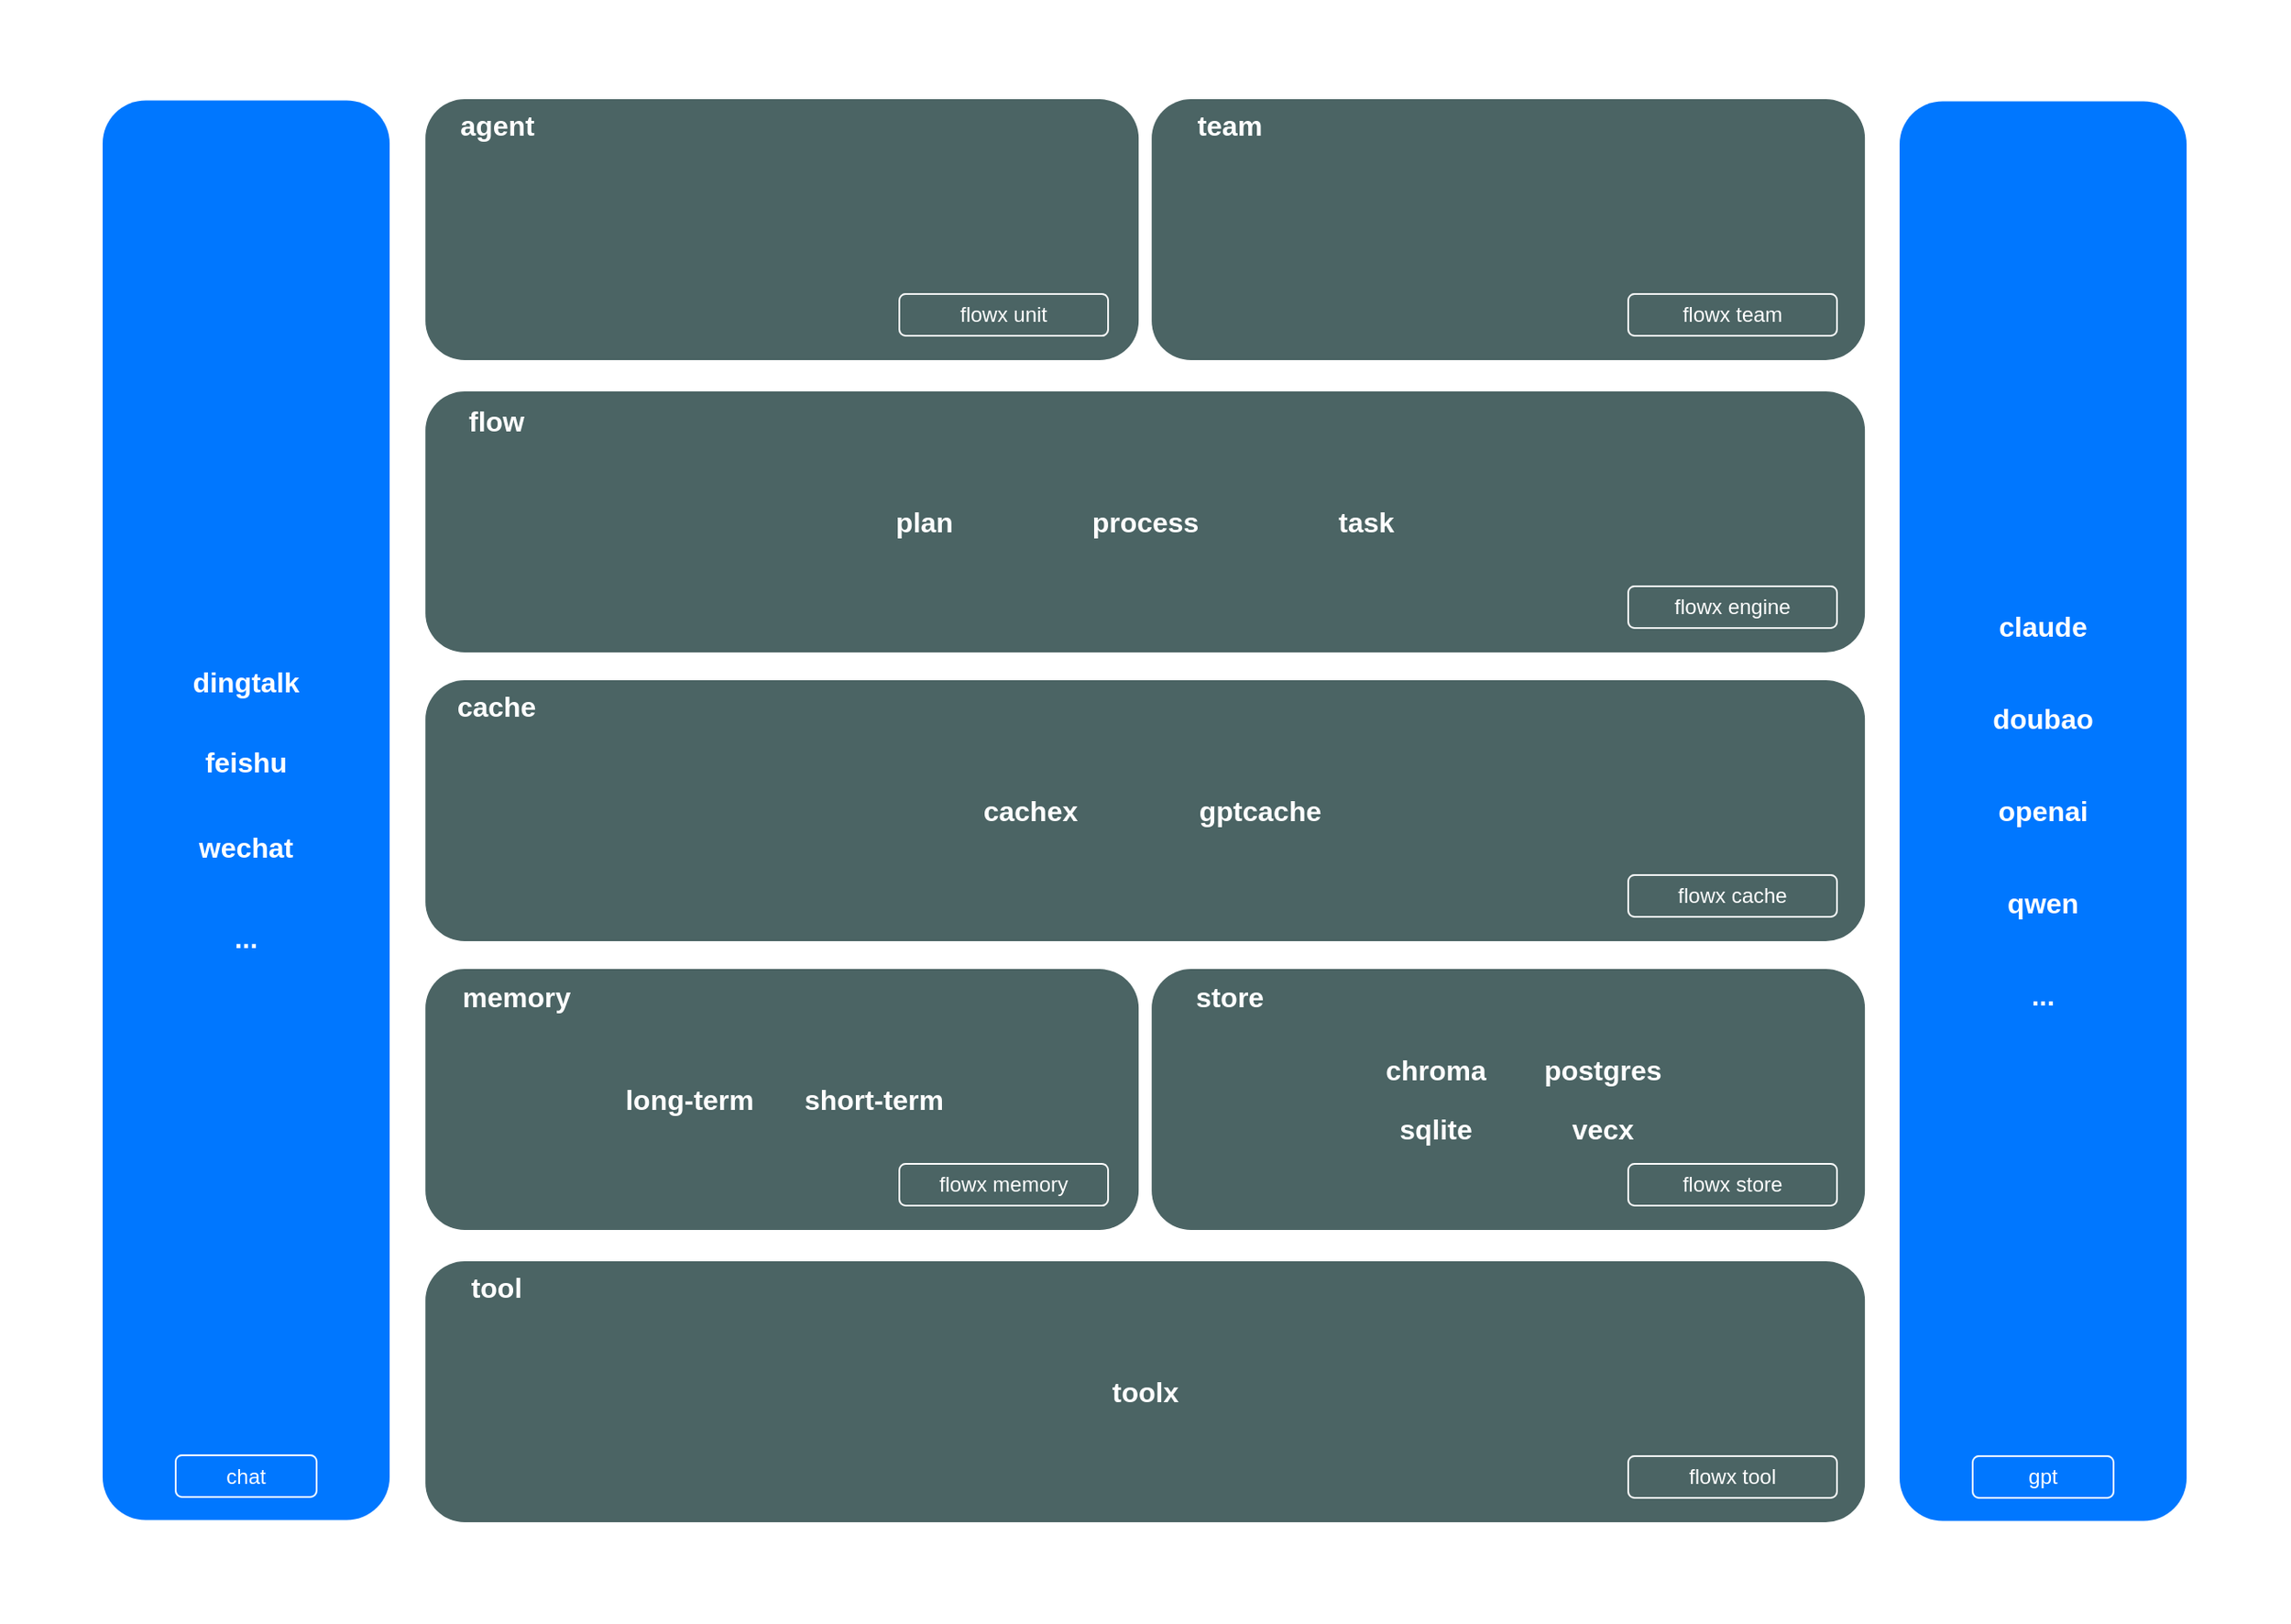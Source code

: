 <mxfile scale="2" border="0">
    <diagram id="8_WlqVr0ZAdrVBBNUXE_" name="Page-1">
        <mxGraphModel dx="1430" dy="4081" grid="0" gridSize="10" guides="1" tooltips="1" connect="1" arrows="1" fold="1" page="1" pageScale="1" pageWidth="827" pageHeight="1169" math="0" shadow="0">
            <root>
                <mxCell id="0"/>
                <mxCell id="1" parent="0"/>
                <mxCell id="37" value="" style="rounded=0;whiteSpace=wrap;html=1;fillColor=#FFFFFF;strokeColor=none;" parent="1" vertex="1">
                    <mxGeometry x="250.91" y="-78.28" width="1314.82" height="931.06" as="geometry"/>
                </mxCell>
                <mxCell id="107" value="" style="rounded=1;whiteSpace=wrap;html=1;fillColor=#0077FF;strokeColor=none;" parent="1" vertex="1">
                    <mxGeometry x="309" y="-21.25" width="165" height="816" as="geometry"/>
                </mxCell>
                <mxCell id="2" value="" style="rounded=1;whiteSpace=wrap;html=1;fillColor=#4B6464;strokeColor=none;" parent="1" vertex="1">
                    <mxGeometry x="912.07" y="478" width="410" height="150" as="geometry"/>
                </mxCell>
                <mxCell id="4" value="&lt;b&gt;store&lt;/b&gt;" style="text;html=1;strokeColor=none;fillColor=none;align=center;verticalAlign=middle;whiteSpace=wrap;rounded=0;fontSize=16;fontColor=#FFFFFF;" parent="1" vertex="1">
                    <mxGeometry x="910" y="478.5" width="93.87" height="30" as="geometry"/>
                </mxCell>
                <mxCell id="5" value="flowx store" style="text;html=1;strokeColor=#FFFFFF;fillColor=none;align=center;verticalAlign=middle;whiteSpace=wrap;rounded=1;fontStyle=0;fontColor=#FFFFFF;" parent="1" vertex="1">
                    <mxGeometry x="1186" y="590" width="120" height="24" as="geometry"/>
                </mxCell>
                <mxCell id="25" value="" style="rounded=1;whiteSpace=wrap;html=1;fillColor=#4B6464;strokeColor=none;" parent="1" vertex="1">
                    <mxGeometry x="494.57" y="146" width="827.5" height="150" as="geometry"/>
                </mxCell>
                <mxCell id="26" value="&lt;b style=&quot;font-size: 16px;&quot;&gt;flow&lt;/b&gt;" style="text;html=1;strokeColor=none;fillColor=none;align=center;verticalAlign=middle;whiteSpace=wrap;rounded=0;fontSize=16;fontColor=#FFFFFF;" parent="1" vertex="1">
                    <mxGeometry x="494.58" y="148" width="81.49" height="30" as="geometry"/>
                </mxCell>
                <mxCell id="27" value="&lt;span&gt;flowx engine&lt;/span&gt;" style="text;html=1;strokeColor=#FFFFFF;fillColor=none;align=center;verticalAlign=middle;whiteSpace=wrap;rounded=1;fontStyle=0;fontColor=#FFFFFF;" parent="1" vertex="1">
                    <mxGeometry x="1186.0" y="258" width="120" height="24" as="geometry"/>
                </mxCell>
                <mxCell id="35" value="" style="rounded=1;whiteSpace=wrap;html=1;fillColor=#4B6464;strokeColor=none;" parent="1" vertex="1">
                    <mxGeometry x="494.57" y="478" width="410" height="150" as="geometry"/>
                </mxCell>
                <mxCell id="36" value="&lt;b&gt;memory&lt;/b&gt;" style="text;html=1;strokeColor=none;fillColor=none;align=center;verticalAlign=middle;whiteSpace=wrap;rounded=0;fontSize=16;fontColor=#FFFFFF;" parent="1" vertex="1">
                    <mxGeometry x="494.58" y="478.5" width="103.62" height="30" as="geometry"/>
                </mxCell>
                <mxCell id="IC8TDmNk0UQz4hlquqU3-55" value="flowx memory" style="text;html=1;strokeColor=#FFFFFF;fillColor=none;align=center;verticalAlign=middle;whiteSpace=wrap;rounded=1;fontStyle=0;fontColor=#FFFFFF;" parent="1" vertex="1">
                    <mxGeometry x="767" y="590" width="120" height="24" as="geometry"/>
                </mxCell>
                <mxCell id="40" value="&lt;b&gt;wechat&lt;/b&gt;" style="text;html=1;strokeColor=none;fillColor=none;align=center;verticalAlign=middle;whiteSpace=wrap;rounded=0;fontSize=16;fontColor=#FFFFFF;" parent="1" vertex="1">
                    <mxGeometry x="346" y="393.12" width="91" height="30" as="geometry"/>
                </mxCell>
                <mxCell id="41" value="&lt;b&gt;...&lt;/b&gt;" style="text;html=1;strokeColor=none;fillColor=none;align=center;verticalAlign=middle;whiteSpace=wrap;rounded=0;fontSize=16;fontColor=#FFFFFF;" parent="1" vertex="1">
                    <mxGeometry x="346" y="445.12" width="91" height="30" as="geometry"/>
                </mxCell>
                <mxCell id="42" value="&lt;b&gt;feishu&lt;/b&gt;" style="text;html=1;strokeColor=none;fillColor=none;align=center;verticalAlign=middle;whiteSpace=wrap;rounded=0;fontSize=16;fontColor=#FFFFFF;" parent="1" vertex="1">
                    <mxGeometry x="346" y="344.12" width="91" height="30" as="geometry"/>
                </mxCell>
                <mxCell id="45" value="&lt;b&gt;dingtalk&lt;/b&gt;" style="text;html=1;strokeColor=none;fillColor=none;align=center;verticalAlign=middle;whiteSpace=wrap;rounded=0;fontSize=16;fontColor=#FFFFFF;" parent="1" vertex="1">
                    <mxGeometry x="346" y="298.37" width="91" height="30" as="geometry"/>
                </mxCell>
                <mxCell id="72" value="" style="rounded=1;whiteSpace=wrap;html=1;fillColor=#4B6464;strokeColor=none;" parent="1" vertex="1">
                    <mxGeometry x="494.57" y="312" width="827.5" height="150" as="geometry"/>
                </mxCell>
                <mxCell id="73" value="&lt;b style=&quot;font-size: 16px;&quot;&gt;cache&lt;/b&gt;" style="text;html=1;strokeColor=none;fillColor=none;align=center;verticalAlign=middle;whiteSpace=wrap;rounded=0;fontSize=16;fontColor=#FFFFFF;" parent="1" vertex="1">
                    <mxGeometry x="494.58" y="312" width="81.49" height="30" as="geometry"/>
                </mxCell>
                <mxCell id="74" value="flowx cache" style="text;html=1;strokeColor=#FFFFFF;fillColor=none;align=center;verticalAlign=middle;whiteSpace=wrap;rounded=1;fontStyle=0;fontColor=#FFFFFF;" parent="1" vertex="1">
                    <mxGeometry x="1186.0" y="424" width="120" height="24" as="geometry"/>
                </mxCell>
                <mxCell id="75" value="" style="rounded=1;whiteSpace=wrap;html=1;fillColor=#0077FF;strokeColor=none;" parent="1" vertex="1">
                    <mxGeometry x="1342" y="-20.75" width="165" height="816" as="geometry"/>
                </mxCell>
                <mxCell id="76" value="gpt" style="text;html=1;strokeColor=#FFFFFF;fillColor=none;align=center;verticalAlign=middle;whiteSpace=wrap;rounded=1;fontStyle=0;fontColor=#FFFFFF;" parent="1" vertex="1">
                    <mxGeometry x="1384" y="758" width="81" height="24" as="geometry"/>
                </mxCell>
                <mxCell id="77" value="&lt;b&gt;openai&lt;/b&gt;" style="text;html=1;strokeColor=none;fillColor=none;align=center;verticalAlign=middle;whiteSpace=wrap;rounded=0;fontSize=16;fontColor=#FFFFFF;" parent="1" vertex="1">
                    <mxGeometry x="1379" y="371.75" width="91" height="30" as="geometry"/>
                </mxCell>
                <mxCell id="78" value="&lt;b&gt;qwen&lt;/b&gt;" style="text;html=1;strokeColor=none;fillColor=none;align=center;verticalAlign=middle;whiteSpace=wrap;rounded=0;fontSize=16;fontColor=#FFFFFF;" parent="1" vertex="1">
                    <mxGeometry x="1379" y="424.75" width="91" height="30" as="geometry"/>
                </mxCell>
                <mxCell id="79" value="&lt;b&gt;doubao&lt;/b&gt;" style="text;html=1;strokeColor=none;fillColor=none;align=center;verticalAlign=middle;whiteSpace=wrap;rounded=0;fontSize=16;fontColor=#FFFFFF;" parent="1" vertex="1">
                    <mxGeometry x="1379" y="318.75" width="91" height="30" as="geometry"/>
                </mxCell>
                <mxCell id="80" value="&lt;b&gt;claude&lt;/b&gt;" style="text;html=1;strokeColor=none;fillColor=none;align=center;verticalAlign=middle;whiteSpace=wrap;rounded=0;fontSize=16;fontColor=#FFFFFF;" parent="1" vertex="1">
                    <mxGeometry x="1379" y="265.75" width="91" height="30" as="geometry"/>
                </mxCell>
                <mxCell id="81" value="&lt;b&gt;...&lt;/b&gt;" style="text;html=1;strokeColor=none;fillColor=none;align=center;verticalAlign=middle;whiteSpace=wrap;rounded=0;fontSize=16;fontColor=#FFFFFF;" parent="1" vertex="1">
                    <mxGeometry x="1379" y="477.75" width="91" height="30" as="geometry"/>
                </mxCell>
                <mxCell id="86" value="" style="rounded=1;whiteSpace=wrap;html=1;fillColor=#4B6464;strokeColor=none;" parent="1" vertex="1">
                    <mxGeometry x="912.07" y="-22" width="410" height="150" as="geometry"/>
                </mxCell>
                <mxCell id="87" value="&lt;b&gt;team&lt;/b&gt;" style="text;html=1;strokeColor=none;fillColor=none;align=center;verticalAlign=middle;whiteSpace=wrap;rounded=0;fontSize=16;fontColor=#FFFFFF;" parent="1" vertex="1">
                    <mxGeometry x="910" y="-22" width="93.87" height="30" as="geometry"/>
                </mxCell>
                <mxCell id="88" value="flowx team" style="text;html=1;strokeColor=#FFFFFF;fillColor=none;align=center;verticalAlign=middle;whiteSpace=wrap;rounded=1;fontStyle=0;fontColor=#FFFFFF;" parent="1" vertex="1">
                    <mxGeometry x="1186" y="90" width="120" height="24" as="geometry"/>
                </mxCell>
                <mxCell id="89" value="" style="rounded=1;whiteSpace=wrap;html=1;fillColor=#4B6464;strokeColor=none;" parent="1" vertex="1">
                    <mxGeometry x="494.57" y="-22" width="410" height="150" as="geometry"/>
                </mxCell>
                <mxCell id="90" value="&lt;b&gt;agent&lt;/b&gt;" style="text;html=1;strokeColor=none;fillColor=none;align=center;verticalAlign=middle;whiteSpace=wrap;rounded=0;fontSize=16;fontColor=#FFFFFF;" parent="1" vertex="1">
                    <mxGeometry x="483.51" y="-22" width="103.62" height="30" as="geometry"/>
                </mxCell>
                <mxCell id="91" value="flowx unit" style="text;html=1;strokeColor=#FFFFFF;fillColor=none;align=center;verticalAlign=middle;whiteSpace=wrap;rounded=1;fontStyle=0;fontColor=#FFFFFF;" parent="1" vertex="1">
                    <mxGeometry x="767" y="90" width="120" height="24" as="geometry"/>
                </mxCell>
                <mxCell id="92" value="&lt;b&gt;plan&lt;/b&gt;" style="text;html=1;strokeColor=none;fillColor=none;align=center;verticalAlign=middle;whiteSpace=wrap;rounded=0;fontSize=16;fontColor=#FFFFFF;" parent="1" vertex="1">
                    <mxGeometry x="735.82" y="206" width="91" height="30" as="geometry"/>
                </mxCell>
                <mxCell id="93" value="&lt;b&gt;process&lt;/b&gt;" style="text;html=1;strokeColor=none;fillColor=none;align=center;verticalAlign=middle;whiteSpace=wrap;rounded=0;fontSize=16;fontColor=#FFFFFF;" parent="1" vertex="1">
                    <mxGeometry x="862.64" y="206" width="91" height="30" as="geometry"/>
                </mxCell>
                <mxCell id="94" value="&lt;b&gt;task&lt;/b&gt;" style="text;html=1;strokeColor=none;fillColor=none;align=center;verticalAlign=middle;whiteSpace=wrap;rounded=0;fontSize=16;fontColor=#FFFFFF;" parent="1" vertex="1">
                    <mxGeometry x="989.82" y="206" width="91" height="30" as="geometry"/>
                </mxCell>
                <mxCell id="95" value="" style="rounded=1;whiteSpace=wrap;html=1;fillColor=#4B6464;strokeColor=none;" parent="1" vertex="1">
                    <mxGeometry x="494.57" y="646" width="827.5" height="150" as="geometry"/>
                </mxCell>
                <mxCell id="96" value="&lt;b style=&quot;font-size: 16px;&quot;&gt;tool&lt;/b&gt;" style="text;html=1;strokeColor=none;fillColor=none;align=center;verticalAlign=middle;whiteSpace=wrap;rounded=0;fontSize=16;fontColor=#FFFFFF;" parent="1" vertex="1">
                    <mxGeometry x="494.57" y="646" width="81.49" height="30" as="geometry"/>
                </mxCell>
                <mxCell id="97" value="&lt;span&gt;flowx tool&lt;/span&gt;" style="text;html=1;strokeColor=#FFFFFF;fillColor=none;align=center;verticalAlign=middle;whiteSpace=wrap;rounded=1;fontStyle=0;fontColor=#FFFFFF;" parent="1" vertex="1">
                    <mxGeometry x="1186.0" y="758" width="120" height="24" as="geometry"/>
                </mxCell>
                <mxCell id="100" value="&lt;b&gt;toolx&lt;/b&gt;" style="text;html=1;strokeColor=none;fillColor=none;align=center;verticalAlign=middle;whiteSpace=wrap;rounded=0;fontSize=16;fontColor=#FFFFFF;" parent="1" vertex="1">
                    <mxGeometry x="862.82" y="706" width="91" height="30" as="geometry"/>
                </mxCell>
                <mxCell id="101" value="&lt;b&gt;cachex&lt;/b&gt;" style="text;html=1;strokeColor=none;fillColor=none;align=center;verticalAlign=middle;whiteSpace=wrap;rounded=0;fontSize=16;fontColor=#FFFFFF;" parent="1" vertex="1">
                    <mxGeometry x="796.82" y="371.75" width="91" height="30" as="geometry"/>
                </mxCell>
                <mxCell id="102" value="&lt;b&gt;gptcache&lt;/b&gt;" style="text;html=1;strokeColor=none;fillColor=none;align=center;verticalAlign=middle;whiteSpace=wrap;rounded=0;fontSize=16;fontColor=#FFFFFF;" parent="1" vertex="1">
                    <mxGeometry x="928.82" y="372.25" width="91" height="30" as="geometry"/>
                </mxCell>
                <mxCell id="103" value="&lt;b&gt;chroma&lt;/b&gt;" style="text;html=1;strokeColor=none;fillColor=none;align=center;verticalAlign=middle;whiteSpace=wrap;rounded=0;fontSize=16;fontColor=#FFFFFF;" parent="1" vertex="1">
                    <mxGeometry x="1030" y="521" width="91" height="30" as="geometry"/>
                </mxCell>
                <mxCell id="104" value="&lt;b&gt;sqlite&lt;/b&gt;" style="text;html=1;strokeColor=none;fillColor=none;align=center;verticalAlign=middle;whiteSpace=wrap;rounded=0;fontSize=16;fontColor=#FFFFFF;" parent="1" vertex="1">
                    <mxGeometry x="1030" y="555" width="91" height="30" as="geometry"/>
                </mxCell>
                <mxCell id="105" value="&lt;b&gt;vecx&lt;/b&gt;" style="text;html=1;strokeColor=none;fillColor=none;align=center;verticalAlign=middle;whiteSpace=wrap;rounded=0;fontSize=16;fontColor=#FFFFFF;" parent="1" vertex="1">
                    <mxGeometry x="1126" y="555" width="91" height="30" as="geometry"/>
                </mxCell>
                <mxCell id="106" value="&lt;b&gt;postgres&lt;/b&gt;" style="text;html=1;strokeColor=none;fillColor=none;align=center;verticalAlign=middle;whiteSpace=wrap;rounded=0;fontSize=16;fontColor=#FFFFFF;" parent="1" vertex="1">
                    <mxGeometry x="1126" y="521" width="91" height="30" as="geometry"/>
                </mxCell>
                <mxCell id="108" value="chat" style="text;html=1;strokeColor=#FFFFFF;fillColor=none;align=center;verticalAlign=middle;whiteSpace=wrap;rounded=1;fontStyle=0;fontColor=#FFFFFF;" parent="1" vertex="1">
                    <mxGeometry x="351" y="757.5" width="81" height="24" as="geometry"/>
                </mxCell>
                <mxCell id="109" value="&lt;b&gt;long-term&lt;/b&gt;" style="text;html=1;strokeColor=none;fillColor=none;align=center;verticalAlign=middle;whiteSpace=wrap;rounded=0;fontSize=16;fontColor=#FFFFFF;" vertex="1" parent="1">
                    <mxGeometry x="601.04" y="538" width="91" height="30" as="geometry"/>
                </mxCell>
                <mxCell id="110" value="&lt;b&gt;short-term&lt;/b&gt;" style="text;html=1;strokeColor=none;fillColor=none;align=center;verticalAlign=middle;whiteSpace=wrap;rounded=0;fontSize=16;fontColor=#FFFFFF;" vertex="1" parent="1">
                    <mxGeometry x="707.11" y="538" width="91" height="30" as="geometry"/>
                </mxCell>
            </root>
        </mxGraphModel>
    </diagram>
</mxfile>